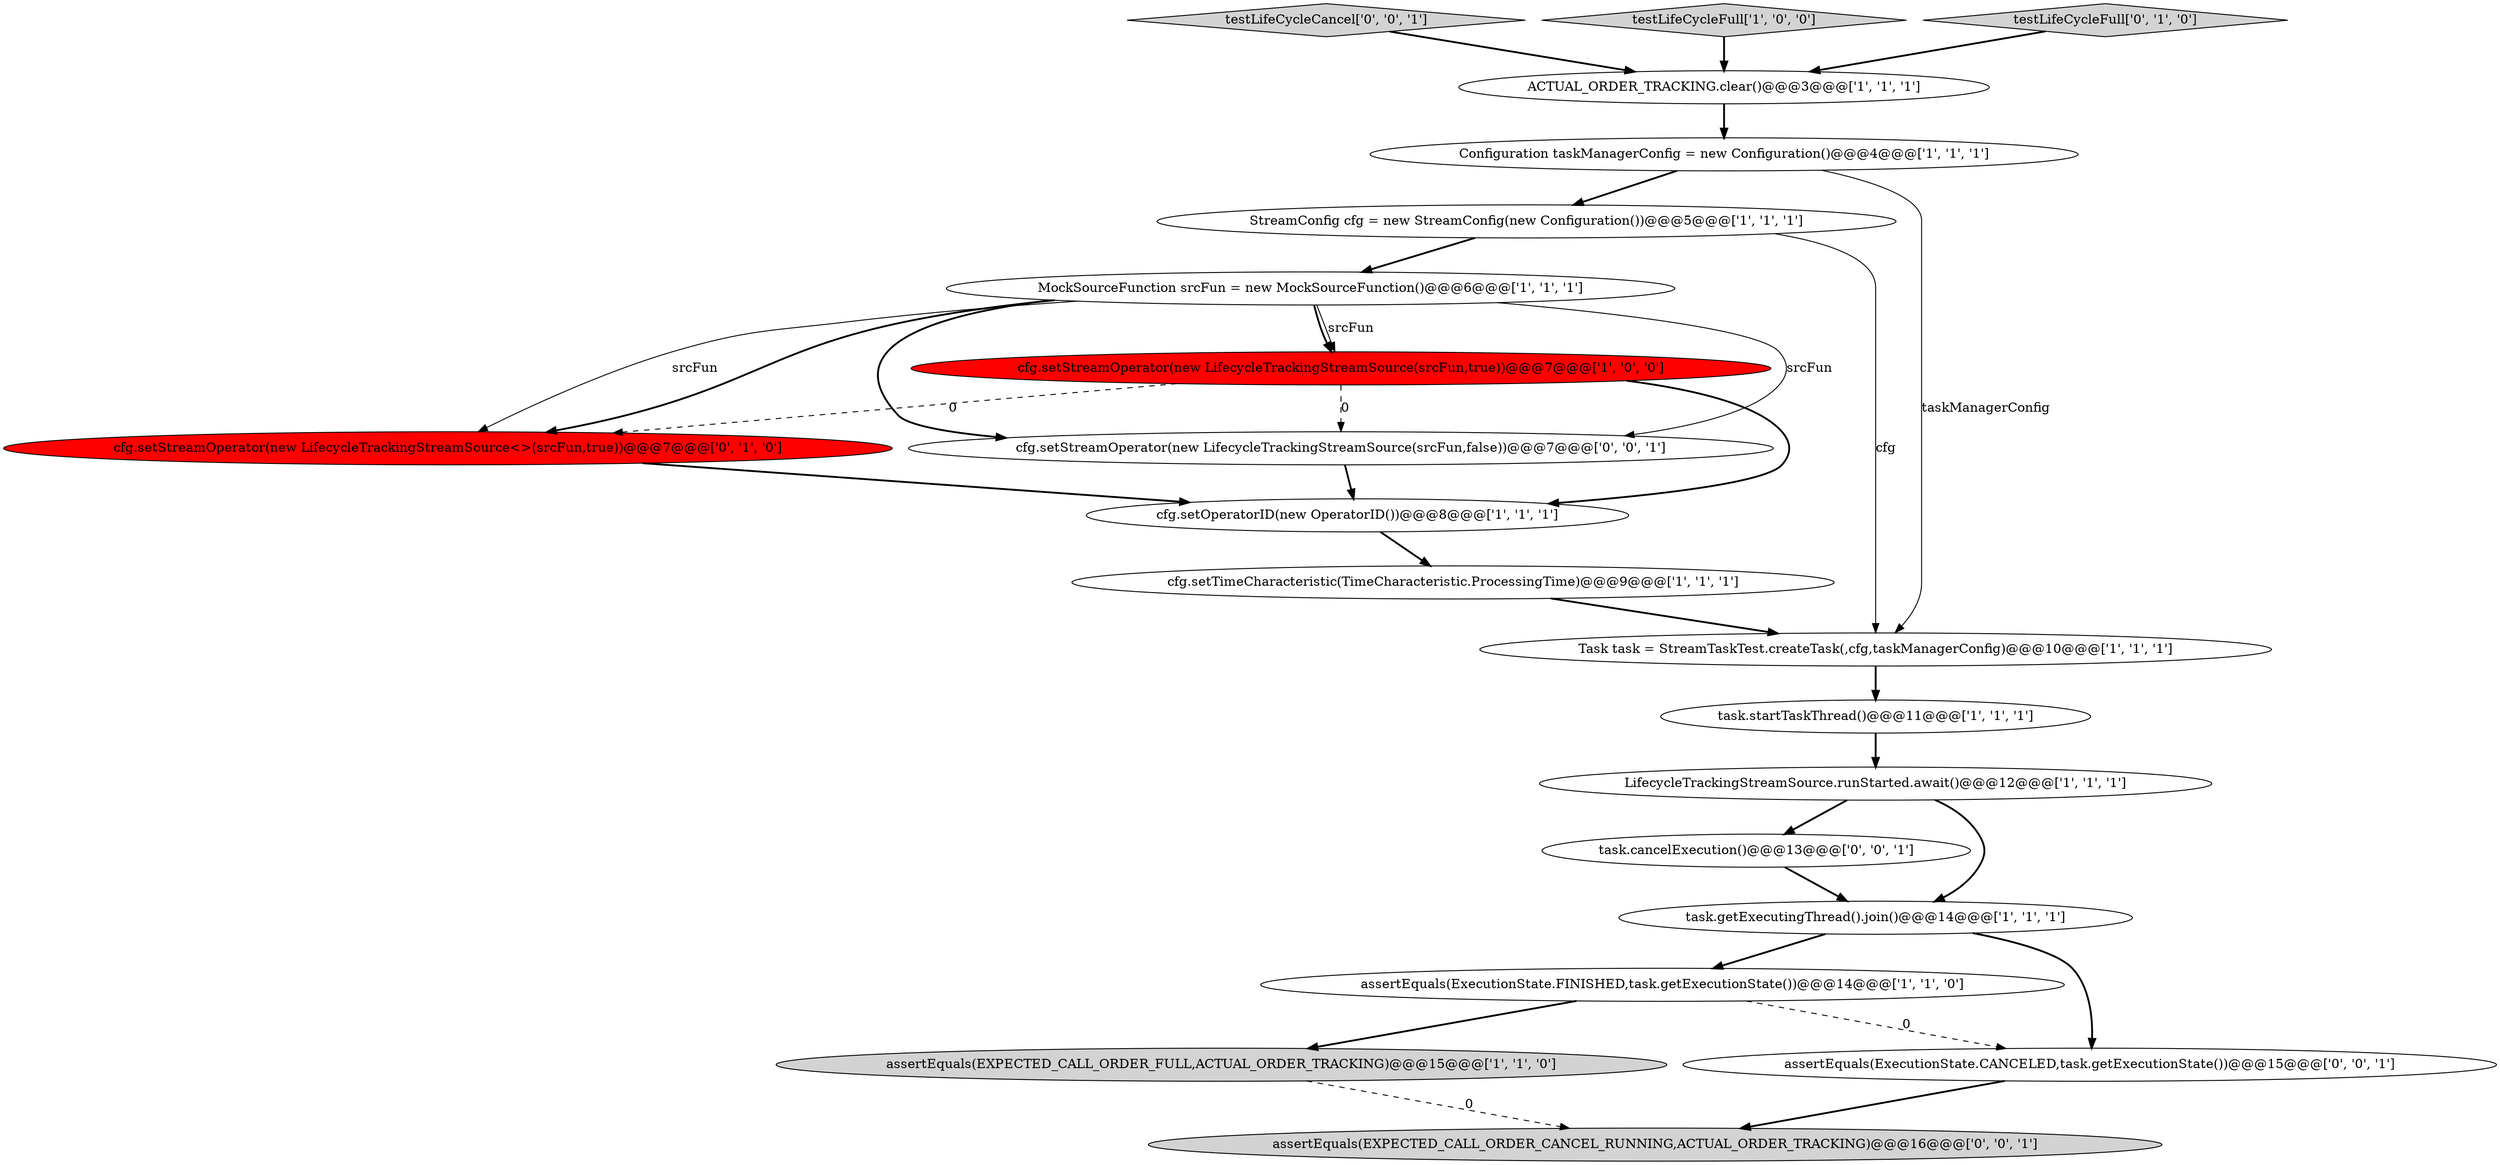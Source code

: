 digraph {
1 [style = filled, label = "cfg.setStreamOperator(new LifecycleTrackingStreamSource(srcFun,true))@@@7@@@['1', '0', '0']", fillcolor = red, shape = ellipse image = "AAA1AAABBB1BBB"];
12 [style = filled, label = "cfg.setOperatorID(new OperatorID())@@@8@@@['1', '1', '1']", fillcolor = white, shape = ellipse image = "AAA0AAABBB1BBB"];
13 [style = filled, label = "assertEquals(EXPECTED_CALL_ORDER_FULL,ACTUAL_ORDER_TRACKING)@@@15@@@['1', '1', '0']", fillcolor = lightgray, shape = ellipse image = "AAA0AAABBB1BBB"];
2 [style = filled, label = "assertEquals(ExecutionState.FINISHED,task.getExecutionState())@@@14@@@['1', '1', '0']", fillcolor = white, shape = ellipse image = "AAA0AAABBB1BBB"];
15 [style = filled, label = "cfg.setStreamOperator(new LifecycleTrackingStreamSource<>(srcFun,true))@@@7@@@['0', '1', '0']", fillcolor = red, shape = ellipse image = "AAA1AAABBB2BBB"];
20 [style = filled, label = "task.cancelExecution()@@@13@@@['0', '0', '1']", fillcolor = white, shape = ellipse image = "AAA0AAABBB3BBB"];
16 [style = filled, label = "testLifeCycleCancel['0', '0', '1']", fillcolor = lightgray, shape = diamond image = "AAA0AAABBB3BBB"];
11 [style = filled, label = "MockSourceFunction srcFun = new MockSourceFunction()@@@6@@@['1', '1', '1']", fillcolor = white, shape = ellipse image = "AAA0AAABBB1BBB"];
18 [style = filled, label = "assertEquals(EXPECTED_CALL_ORDER_CANCEL_RUNNING,ACTUAL_ORDER_TRACKING)@@@16@@@['0', '0', '1']", fillcolor = lightgray, shape = ellipse image = "AAA0AAABBB3BBB"];
9 [style = filled, label = "cfg.setTimeCharacteristic(TimeCharacteristic.ProcessingTime)@@@9@@@['1', '1', '1']", fillcolor = white, shape = ellipse image = "AAA0AAABBB1BBB"];
5 [style = filled, label = "task.getExecutingThread().join()@@@14@@@['1', '1', '1']", fillcolor = white, shape = ellipse image = "AAA0AAABBB1BBB"];
6 [style = filled, label = "ACTUAL_ORDER_TRACKING.clear()@@@3@@@['1', '1', '1']", fillcolor = white, shape = ellipse image = "AAA0AAABBB1BBB"];
17 [style = filled, label = "assertEquals(ExecutionState.CANCELED,task.getExecutionState())@@@15@@@['0', '0', '1']", fillcolor = white, shape = ellipse image = "AAA0AAABBB3BBB"];
0 [style = filled, label = "Configuration taskManagerConfig = new Configuration()@@@4@@@['1', '1', '1']", fillcolor = white, shape = ellipse image = "AAA0AAABBB1BBB"];
4 [style = filled, label = "Task task = StreamTaskTest.createTask(,cfg,taskManagerConfig)@@@10@@@['1', '1', '1']", fillcolor = white, shape = ellipse image = "AAA0AAABBB1BBB"];
10 [style = filled, label = "testLifeCycleFull['1', '0', '0']", fillcolor = lightgray, shape = diamond image = "AAA0AAABBB1BBB"];
19 [style = filled, label = "cfg.setStreamOperator(new LifecycleTrackingStreamSource(srcFun,false))@@@7@@@['0', '0', '1']", fillcolor = white, shape = ellipse image = "AAA0AAABBB3BBB"];
8 [style = filled, label = "StreamConfig cfg = new StreamConfig(new Configuration())@@@5@@@['1', '1', '1']", fillcolor = white, shape = ellipse image = "AAA0AAABBB1BBB"];
14 [style = filled, label = "testLifeCycleFull['0', '1', '0']", fillcolor = lightgray, shape = diamond image = "AAA0AAABBB2BBB"];
3 [style = filled, label = "task.startTaskThread()@@@11@@@['1', '1', '1']", fillcolor = white, shape = ellipse image = "AAA0AAABBB1BBB"];
7 [style = filled, label = "LifecycleTrackingStreamSource.runStarted.await()@@@12@@@['1', '1', '1']", fillcolor = white, shape = ellipse image = "AAA0AAABBB1BBB"];
4->3 [style = bold, label=""];
19->12 [style = bold, label=""];
11->1 [style = bold, label=""];
1->15 [style = dashed, label="0"];
16->6 [style = bold, label=""];
9->4 [style = bold, label=""];
1->19 [style = dashed, label="0"];
6->0 [style = bold, label=""];
8->4 [style = solid, label="cfg"];
7->20 [style = bold, label=""];
11->19 [style = bold, label=""];
12->9 [style = bold, label=""];
5->17 [style = bold, label=""];
2->17 [style = dashed, label="0"];
10->6 [style = bold, label=""];
11->15 [style = bold, label=""];
20->5 [style = bold, label=""];
2->13 [style = bold, label=""];
11->15 [style = solid, label="srcFun"];
5->2 [style = bold, label=""];
7->5 [style = bold, label=""];
3->7 [style = bold, label=""];
0->8 [style = bold, label=""];
1->12 [style = bold, label=""];
15->12 [style = bold, label=""];
11->19 [style = solid, label="srcFun"];
13->18 [style = dashed, label="0"];
8->11 [style = bold, label=""];
11->1 [style = solid, label="srcFun"];
14->6 [style = bold, label=""];
17->18 [style = bold, label=""];
0->4 [style = solid, label="taskManagerConfig"];
}
